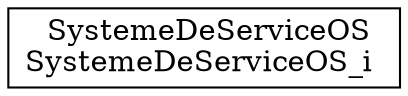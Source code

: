 digraph {
SystemeDeServiceOS_i [ label=" SystemeDeServiceOS\nSystemeDeServiceOS_i " shape= box ]

}
